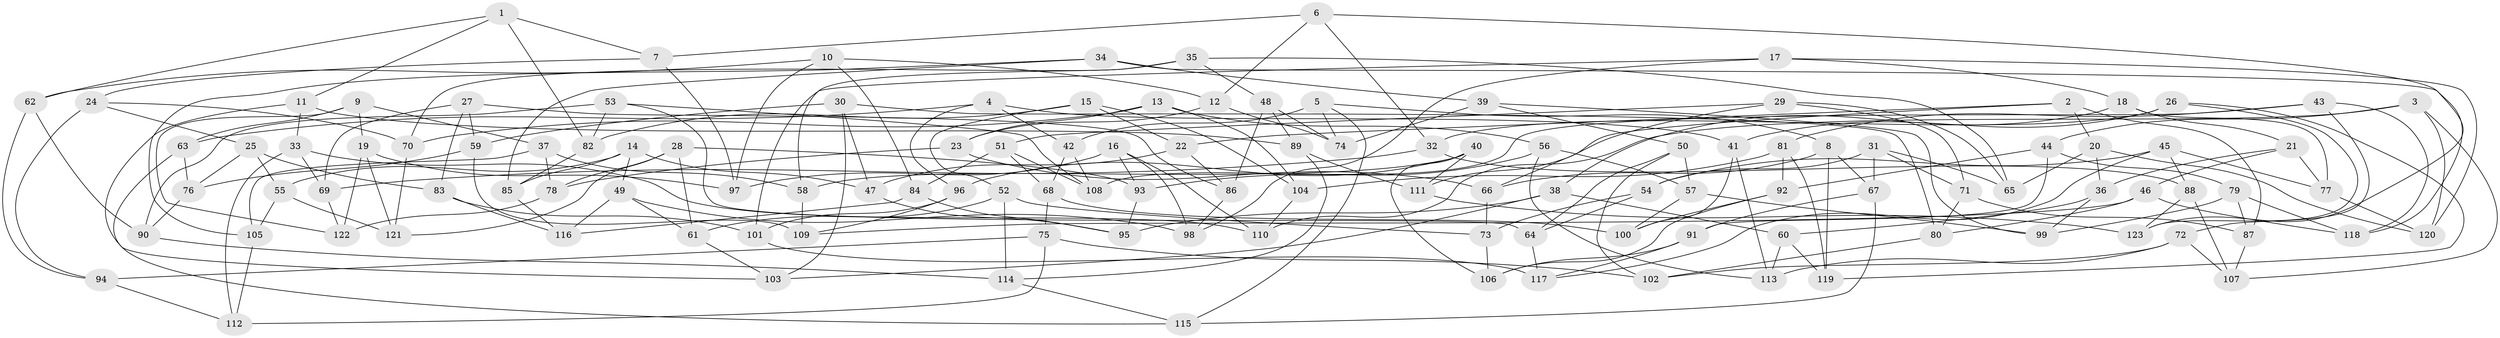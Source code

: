 // Generated by graph-tools (version 1.1) at 2025/27/03/09/25 03:27:01]
// undirected, 123 vertices, 246 edges
graph export_dot {
graph [start="1"]
  node [color=gray90,style=filled];
  1;
  2;
  3;
  4;
  5;
  6;
  7;
  8;
  9;
  10;
  11;
  12;
  13;
  14;
  15;
  16;
  17;
  18;
  19;
  20;
  21;
  22;
  23;
  24;
  25;
  26;
  27;
  28;
  29;
  30;
  31;
  32;
  33;
  34;
  35;
  36;
  37;
  38;
  39;
  40;
  41;
  42;
  43;
  44;
  45;
  46;
  47;
  48;
  49;
  50;
  51;
  52;
  53;
  54;
  55;
  56;
  57;
  58;
  59;
  60;
  61;
  62;
  63;
  64;
  65;
  66;
  67;
  68;
  69;
  70;
  71;
  72;
  73;
  74;
  75;
  76;
  77;
  78;
  79;
  80;
  81;
  82;
  83;
  84;
  85;
  86;
  87;
  88;
  89;
  90;
  91;
  92;
  93;
  94;
  95;
  96;
  97;
  98;
  99;
  100;
  101;
  102;
  103;
  104;
  105;
  106;
  107;
  108;
  109;
  110;
  111;
  112;
  113;
  114;
  115;
  116;
  117;
  118;
  119;
  120;
  121;
  122;
  123;
  1 -- 7;
  1 -- 82;
  1 -- 11;
  1 -- 62;
  2 -- 20;
  2 -- 22;
  2 -- 111;
  2 -- 87;
  3 -- 110;
  3 -- 44;
  3 -- 120;
  3 -- 107;
  4 -- 63;
  4 -- 41;
  4 -- 42;
  4 -- 96;
  5 -- 8;
  5 -- 42;
  5 -- 115;
  5 -- 74;
  6 -- 123;
  6 -- 12;
  6 -- 32;
  6 -- 7;
  7 -- 24;
  7 -- 97;
  8 -- 119;
  8 -- 67;
  8 -- 66;
  9 -- 37;
  9 -- 122;
  9 -- 63;
  9 -- 19;
  10 -- 97;
  10 -- 12;
  10 -- 84;
  10 -- 62;
  11 -- 89;
  11 -- 103;
  11 -- 33;
  12 -- 23;
  12 -- 74;
  13 -- 23;
  13 -- 70;
  13 -- 56;
  13 -- 104;
  14 -- 49;
  14 -- 47;
  14 -- 55;
  14 -- 85;
  15 -- 82;
  15 -- 104;
  15 -- 52;
  15 -- 22;
  16 -- 98;
  16 -- 93;
  16 -- 110;
  16 -- 97;
  17 -- 98;
  17 -- 18;
  17 -- 101;
  17 -- 120;
  18 -- 38;
  18 -- 21;
  18 -- 77;
  19 -- 97;
  19 -- 122;
  19 -- 121;
  20 -- 36;
  20 -- 120;
  20 -- 65;
  21 -- 46;
  21 -- 77;
  21 -- 36;
  22 -- 86;
  22 -- 47;
  23 -- 78;
  23 -- 66;
  24 -- 25;
  24 -- 94;
  24 -- 70;
  25 -- 76;
  25 -- 83;
  25 -- 55;
  26 -- 32;
  26 -- 123;
  26 -- 41;
  26 -- 119;
  27 -- 59;
  27 -- 69;
  27 -- 86;
  27 -- 83;
  28 -- 121;
  28 -- 61;
  28 -- 78;
  28 -- 93;
  29 -- 51;
  29 -- 71;
  29 -- 66;
  29 -- 65;
  30 -- 47;
  30 -- 59;
  30 -- 103;
  30 -- 80;
  31 -- 67;
  31 -- 54;
  31 -- 65;
  31 -- 71;
  32 -- 88;
  32 -- 69;
  33 -- 112;
  33 -- 110;
  33 -- 69;
  34 -- 118;
  34 -- 39;
  34 -- 85;
  34 -- 105;
  35 -- 48;
  35 -- 70;
  35 -- 58;
  35 -- 65;
  36 -- 60;
  36 -- 99;
  37 -- 58;
  37 -- 78;
  37 -- 105;
  38 -- 60;
  38 -- 103;
  38 -- 95;
  39 -- 99;
  39 -- 74;
  39 -- 50;
  40 -- 58;
  40 -- 96;
  40 -- 106;
  40 -- 111;
  41 -- 100;
  41 -- 113;
  42 -- 68;
  42 -- 108;
  43 -- 81;
  43 -- 118;
  43 -- 72;
  43 -- 108;
  44 -- 91;
  44 -- 92;
  44 -- 79;
  45 -- 54;
  45 -- 117;
  45 -- 88;
  45 -- 77;
  46 -- 118;
  46 -- 80;
  46 -- 109;
  47 -- 95;
  48 -- 86;
  48 -- 89;
  48 -- 74;
  49 -- 61;
  49 -- 98;
  49 -- 116;
  50 -- 64;
  50 -- 57;
  50 -- 102;
  51 -- 108;
  51 -- 68;
  51 -- 84;
  52 -- 61;
  52 -- 73;
  52 -- 114;
  53 -- 90;
  53 -- 82;
  53 -- 108;
  53 -- 64;
  54 -- 73;
  54 -- 64;
  55 -- 121;
  55 -- 105;
  56 -- 93;
  56 -- 57;
  56 -- 113;
  57 -- 100;
  57 -- 99;
  58 -- 109;
  59 -- 109;
  59 -- 76;
  60 -- 119;
  60 -- 113;
  61 -- 103;
  62 -- 94;
  62 -- 90;
  63 -- 115;
  63 -- 76;
  64 -- 117;
  66 -- 73;
  67 -- 115;
  67 -- 91;
  68 -- 100;
  68 -- 75;
  69 -- 122;
  70 -- 121;
  71 -- 80;
  71 -- 87;
  72 -- 102;
  72 -- 113;
  72 -- 107;
  73 -- 106;
  75 -- 102;
  75 -- 94;
  75 -- 112;
  76 -- 90;
  77 -- 120;
  78 -- 122;
  79 -- 87;
  79 -- 99;
  79 -- 118;
  80 -- 102;
  81 -- 119;
  81 -- 104;
  81 -- 92;
  82 -- 85;
  83 -- 101;
  83 -- 116;
  84 -- 116;
  84 -- 95;
  85 -- 116;
  86 -- 98;
  87 -- 107;
  88 -- 107;
  88 -- 123;
  89 -- 114;
  89 -- 111;
  90 -- 114;
  91 -- 117;
  91 -- 106;
  92 -- 106;
  92 -- 100;
  93 -- 95;
  94 -- 112;
  96 -- 109;
  96 -- 101;
  101 -- 117;
  104 -- 110;
  105 -- 112;
  111 -- 123;
  114 -- 115;
}
